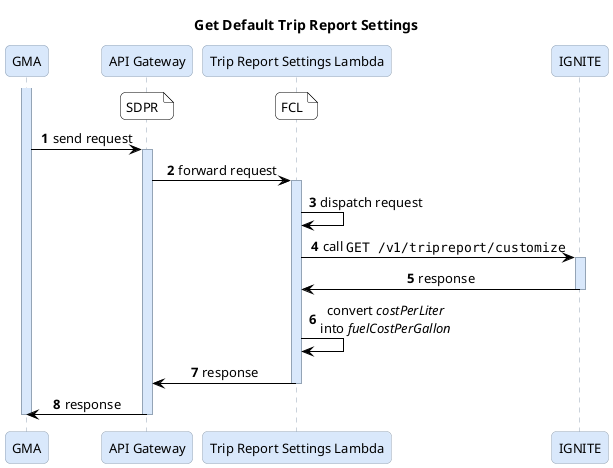 @startuml

title Get Default Trip Report Settings

autonumber

skinparam roundcorner 10
skinparam shadowing false
skinparam sequence {
  ArrowColor Black
  LifeLineBorderColor #94a4b6
  LifeLineBackgroundColor #d9e8fb
  ParticipantBorderColor #94a4b6
  ParticipantBackgroundColor #d9e8fb
  ParticipantFontSize 13
  MessageAlign center
  NoteBorderColor blue
}
skinparam Note {
  BorderColor black
  BackgroundColor white
}

participant "GMA" as GMA
participant "API Gateway" as API
participant "Trip Report Settings Lambda" as Lambda
participant "IGNITE" as IGNITE

note over API: SDPR
/ note over Lambda: FCL

activate GMA
GMA -> API: send request

activate API
API -> Lambda: forward request

activate Lambda
Lambda -> Lambda: dispatch request

Lambda -> IGNITE: call ""GET /v1/tripreport/customize""
activate IGNITE
IGNITE -> Lambda: response
deactivate IGNITE

Lambda -> Lambda: convert //costPerLiter//\ninto //fuelCostPerGallon//

Lambda -> API: response
deactivate Lambda

API -> GMA: response
deactivate API

deactivate GMA

@enduml